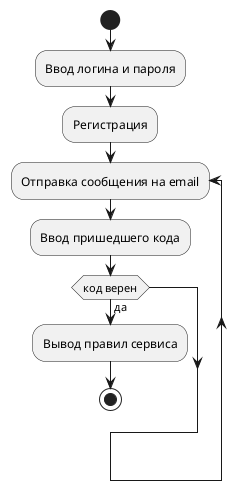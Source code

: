@startuml
start
:Ввод логина и пароля;
:Регистрация;
repeat :Отправка сообщения на email
    :Ввод пришедшего кода;
    if (код верен) then (да)
        :Вывод правил сервиса;
        stop
    endif
repeatwhile
@enduml